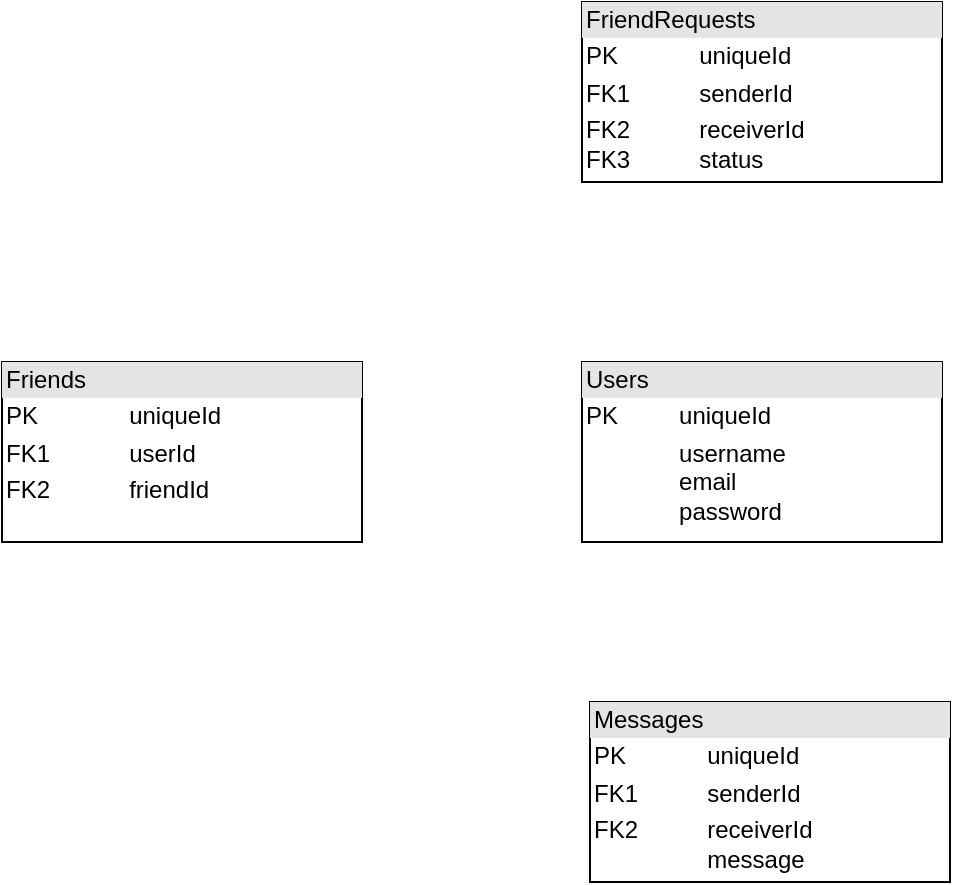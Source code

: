 <mxfile version="16.5.1" type="device" pages="2"><diagram id="IFJYSDlTWk54i2XUHWaH" name="DB Schema"><mxGraphModel dx="673" dy="624" grid="1" gridSize="10" guides="1" tooltips="1" connect="1" arrows="1" fold="1" page="1" pageScale="1" pageWidth="827" pageHeight="1169" math="0" shadow="0"><root><mxCell id="0"/><mxCell id="1" parent="0"/><mxCell id="s0WHTe7nwgUDGKAThb6b-1" value="&lt;div style=&quot;box-sizing: border-box ; width: 100% ; background: #e4e4e4 ; padding: 2px&quot;&gt;Users&lt;/div&gt;&lt;table style=&quot;width: 100% ; font-size: 1em&quot; cellpadding=&quot;2&quot; cellspacing=&quot;0&quot;&gt;&lt;tbody&gt;&lt;tr&gt;&lt;td&gt;PK&lt;/td&gt;&lt;td&gt;uniqueId&lt;/td&gt;&lt;/tr&gt;&lt;tr&gt;&lt;td&gt;&lt;br&gt;&lt;/td&gt;&lt;td&gt;username&lt;br&gt;email&lt;br&gt;password&lt;/td&gt;&lt;/tr&gt;&lt;tr&gt;&lt;td&gt;&lt;br&gt;&lt;/td&gt;&lt;td&gt;&lt;br&gt;&lt;/td&gt;&lt;/tr&gt;&lt;/tbody&gt;&lt;/table&gt;" style="verticalAlign=top;align=left;overflow=fill;html=1;" parent="1" vertex="1"><mxGeometry x="320" y="280" width="180" height="90" as="geometry"/></mxCell><mxCell id="JgKbeSegbvM5AjWJlEWq-1" value="&lt;div style=&quot;box-sizing: border-box ; width: 100% ; background: #e4e4e4 ; padding: 2px&quot;&gt;Friends&lt;/div&gt;&lt;table style=&quot;width: 100% ; font-size: 1em&quot; cellpadding=&quot;2&quot; cellspacing=&quot;0&quot;&gt;&lt;tbody&gt;&lt;tr&gt;&lt;td&gt;PK&lt;/td&gt;&lt;td&gt;uniqueId&lt;/td&gt;&lt;/tr&gt;&lt;tr&gt;&lt;td&gt;FK1&lt;/td&gt;&lt;td&gt;userId&lt;/td&gt;&lt;/tr&gt;&lt;tr&gt;&lt;td&gt;FK2&lt;/td&gt;&lt;td&gt;friendId&lt;/td&gt;&lt;/tr&gt;&lt;/tbody&gt;&lt;/table&gt;" style="verticalAlign=top;align=left;overflow=fill;html=1;" vertex="1" parent="1"><mxGeometry x="30" y="280" width="180" height="90" as="geometry"/></mxCell><mxCell id="JgKbeSegbvM5AjWJlEWq-2" value="&lt;div style=&quot;box-sizing: border-box ; width: 100% ; background: #e4e4e4 ; padding: 2px&quot;&gt;FriendRequests&lt;/div&gt;&lt;table style=&quot;width: 100% ; font-size: 1em&quot; cellpadding=&quot;2&quot; cellspacing=&quot;0&quot;&gt;&lt;tbody&gt;&lt;tr&gt;&lt;td&gt;PK&lt;/td&gt;&lt;td&gt;uniqueId&lt;/td&gt;&lt;/tr&gt;&lt;tr&gt;&lt;td&gt;FK1&lt;/td&gt;&lt;td&gt;senderId&lt;/td&gt;&lt;/tr&gt;&lt;tr&gt;&lt;td&gt;FK2&lt;br&gt;FK3&lt;/td&gt;&lt;td&gt;receiverId&lt;br&gt;status&lt;/td&gt;&lt;/tr&gt;&lt;/tbody&gt;&lt;/table&gt;" style="verticalAlign=top;align=left;overflow=fill;html=1;" vertex="1" parent="1"><mxGeometry x="320" y="100" width="180" height="90" as="geometry"/></mxCell><mxCell id="JgKbeSegbvM5AjWJlEWq-3" value="&lt;div style=&quot;box-sizing: border-box ; width: 100% ; background: #e4e4e4 ; padding: 2px&quot;&gt;Messages&lt;/div&gt;&lt;table style=&quot;width: 100% ; font-size: 1em&quot; cellpadding=&quot;2&quot; cellspacing=&quot;0&quot;&gt;&lt;tbody&gt;&lt;tr&gt;&lt;td&gt;PK&lt;/td&gt;&lt;td&gt;uniqueId&lt;/td&gt;&lt;/tr&gt;&lt;tr&gt;&lt;td&gt;FK1&lt;/td&gt;&lt;td&gt;senderId&lt;/td&gt;&lt;/tr&gt;&lt;tr&gt;&lt;td&gt;FK2&lt;br&gt;&lt;br&gt;&lt;/td&gt;&lt;td&gt;receiverId&lt;br&gt;message&lt;/td&gt;&lt;/tr&gt;&lt;/tbody&gt;&lt;/table&gt;" style="verticalAlign=top;align=left;overflow=fill;html=1;" vertex="1" parent="1"><mxGeometry x="324" y="450" width="180" height="90" as="geometry"/></mxCell></root></mxGraphModel></diagram><diagram id="8OqbAFPK_hmVm2Bs5lqv" name="Class Diagram (User, messages, friends)"><mxGraphModel dx="673" dy="624" grid="1" gridSize="10" guides="1" tooltips="1" connect="1" arrows="1" fold="1" page="1" pageScale="1" pageWidth="827" pageHeight="1169" math="0" shadow="0"><root><mxCell id="nvpQmYBhC9q09GTZ1Mtf-0"/><mxCell id="nvpQmYBhC9q09GTZ1Mtf-1" parent="nvpQmYBhC9q09GTZ1Mtf-0"/><mxCell id="nvpQmYBhC9q09GTZ1Mtf-22" value="User" style="swimlane;fontStyle=1;align=center;verticalAlign=top;childLayout=stackLayout;horizontal=1;startSize=26;horizontalStack=0;resizeParent=1;resizeParentMax=0;resizeLast=0;collapsible=1;marginBottom=0;" vertex="1" parent="nvpQmYBhC9q09GTZ1Mtf-1"><mxGeometry x="270" y="430" width="160" height="164" as="geometry"/></mxCell><mxCell id="nvpQmYBhC9q09GTZ1Mtf-23" value="- id: int&#10;" style="text;strokeColor=none;fillColor=none;align=left;verticalAlign=top;spacingLeft=4;spacingRight=4;overflow=hidden;rotatable=0;points=[[0,0.5],[1,0.5]];portConstraint=eastwest;" vertex="1" parent="nvpQmYBhC9q09GTZ1Mtf-22"><mxGeometry y="26" width="160" height="26" as="geometry"/></mxCell><mxCell id="nvpQmYBhC9q09GTZ1Mtf-4" value="- username: string" style="text;strokeColor=none;fillColor=none;align=left;verticalAlign=top;spacingLeft=4;spacingRight=4;overflow=hidden;rotatable=0;points=[[0,0.5],[1,0.5]];portConstraint=eastwest;" vertex="1" parent="nvpQmYBhC9q09GTZ1Mtf-22"><mxGeometry y="52" width="160" height="26" as="geometry"/></mxCell><mxCell id="nvpQmYBhC9q09GTZ1Mtf-3" value="- network: Network" style="text;strokeColor=none;fillColor=none;align=left;verticalAlign=top;spacingLeft=4;spacingRight=4;overflow=hidden;rotatable=0;points=[[0,0.5],[1,0.5]];portConstraint=eastwest;" vertex="1" parent="nvpQmYBhC9q09GTZ1Mtf-22"><mxGeometry y="78" width="160" height="26" as="geometry"/></mxCell><mxCell id="nvpQmYBhC9q09GTZ1Mtf-11" value="- chats: Chat[]" style="text;strokeColor=none;fillColor=none;align=left;verticalAlign=top;spacingLeft=4;spacingRight=4;overflow=hidden;rotatable=0;points=[[0,0.5],[1,0.5]];portConstraint=eastwest;" vertex="1" parent="nvpQmYBhC9q09GTZ1Mtf-22"><mxGeometry y="104" width="160" height="26" as="geometry"/></mxCell><mxCell id="nvpQmYBhC9q09GTZ1Mtf-24" value="" style="line;strokeWidth=1;fillColor=none;align=left;verticalAlign=middle;spacingTop=-1;spacingLeft=3;spacingRight=3;rotatable=0;labelPosition=right;points=[];portConstraint=eastwest;" vertex="1" parent="nvpQmYBhC9q09GTZ1Mtf-22"><mxGeometry y="130" width="160" height="8" as="geometry"/></mxCell><mxCell id="nvpQmYBhC9q09GTZ1Mtf-25" value="+ method(type): type" style="text;strokeColor=none;fillColor=none;align=left;verticalAlign=top;spacingLeft=4;spacingRight=4;overflow=hidden;rotatable=0;points=[[0,0.5],[1,0.5]];portConstraint=eastwest;" vertex="1" parent="nvpQmYBhC9q09GTZ1Mtf-22"><mxGeometry y="138" width="160" height="26" as="geometry"/></mxCell><mxCell id="nvpQmYBhC9q09GTZ1Mtf-26" value="FriendRequest" style="swimlane;fontStyle=1;align=center;verticalAlign=top;childLayout=stackLayout;horizontal=1;startSize=26;horizontalStack=0;resizeParent=1;resizeParentMax=0;resizeLast=0;collapsible=1;marginBottom=0;" vertex="1" parent="nvpQmYBhC9q09GTZ1Mtf-1"><mxGeometry x="40" y="320" width="160" height="138" as="geometry"/></mxCell><mxCell id="nvpQmYBhC9q09GTZ1Mtf-12" value="- sender: User" style="text;strokeColor=none;fillColor=none;align=left;verticalAlign=top;spacingLeft=4;spacingRight=4;overflow=hidden;rotatable=0;points=[[0,0.5],[1,0.5]];portConstraint=eastwest;" vertex="1" parent="nvpQmYBhC9q09GTZ1Mtf-26"><mxGeometry y="26" width="160" height="26" as="geometry"/></mxCell><mxCell id="nvpQmYBhC9q09GTZ1Mtf-13" value="- receiver: User" style="text;strokeColor=none;fillColor=none;align=left;verticalAlign=top;spacingLeft=4;spacingRight=4;overflow=hidden;rotatable=0;points=[[0,0.5],[1,0.5]];portConstraint=eastwest;" vertex="1" parent="nvpQmYBhC9q09GTZ1Mtf-26"><mxGeometry y="52" width="160" height="26" as="geometry"/></mxCell><mxCell id="nvpQmYBhC9q09GTZ1Mtf-27" value="- status: ENUM" style="text;strokeColor=none;fillColor=none;align=left;verticalAlign=top;spacingLeft=4;spacingRight=4;overflow=hidden;rotatable=0;points=[[0,0.5],[1,0.5]];portConstraint=eastwest;" vertex="1" parent="nvpQmYBhC9q09GTZ1Mtf-26"><mxGeometry y="78" width="160" height="26" as="geometry"/></mxCell><mxCell id="nvpQmYBhC9q09GTZ1Mtf-28" value="" style="line;strokeWidth=1;fillColor=none;align=left;verticalAlign=middle;spacingTop=-1;spacingLeft=3;spacingRight=3;rotatable=0;labelPosition=right;points=[];portConstraint=eastwest;" vertex="1" parent="nvpQmYBhC9q09GTZ1Mtf-26"><mxGeometry y="104" width="160" height="8" as="geometry"/></mxCell><mxCell id="nvpQmYBhC9q09GTZ1Mtf-29" value="+ method(type): type" style="text;strokeColor=none;fillColor=none;align=left;verticalAlign=top;spacingLeft=4;spacingRight=4;overflow=hidden;rotatable=0;points=[[0,0.5],[1,0.5]];portConstraint=eastwest;" vertex="1" parent="nvpQmYBhC9q09GTZ1Mtf-26"><mxGeometry y="112" width="160" height="26" as="geometry"/></mxCell><mxCell id="nvpQmYBhC9q09GTZ1Mtf-30" value="Chat" style="swimlane;fontStyle=1;align=center;verticalAlign=top;childLayout=stackLayout;horizontal=1;startSize=26;horizontalStack=0;resizeParent=1;resizeParentMax=0;resizeLast=0;collapsible=1;marginBottom=0;" vertex="1" parent="nvpQmYBhC9q09GTZ1Mtf-1"><mxGeometry x="300" y="130" width="160" height="138" as="geometry"/></mxCell><mxCell id="nvpQmYBhC9q09GTZ1Mtf-31" value="- sender: User" style="text;strokeColor=none;fillColor=none;align=left;verticalAlign=top;spacingLeft=4;spacingRight=4;overflow=hidden;rotatable=0;points=[[0,0.5],[1,0.5]];portConstraint=eastwest;" vertex="1" parent="nvpQmYBhC9q09GTZ1Mtf-30"><mxGeometry y="26" width="160" height="26" as="geometry"/></mxCell><mxCell id="nvpQmYBhC9q09GTZ1Mtf-34" value="- receiver: User" style="text;strokeColor=none;fillColor=none;align=left;verticalAlign=top;spacingLeft=4;spacingRight=4;overflow=hidden;rotatable=0;points=[[0,0.5],[1,0.5]];portConstraint=eastwest;" vertex="1" parent="nvpQmYBhC9q09GTZ1Mtf-30"><mxGeometry y="52" width="160" height="26" as="geometry"/></mxCell><mxCell id="nvpQmYBhC9q09GTZ1Mtf-35" value="- messages: Message[]" style="text;strokeColor=none;fillColor=none;align=left;verticalAlign=top;spacingLeft=4;spacingRight=4;overflow=hidden;rotatable=0;points=[[0,0.5],[1,0.5]];portConstraint=eastwest;" vertex="1" parent="nvpQmYBhC9q09GTZ1Mtf-30"><mxGeometry y="78" width="160" height="26" as="geometry"/></mxCell><mxCell id="nvpQmYBhC9q09GTZ1Mtf-32" value="" style="line;strokeWidth=1;fillColor=none;align=left;verticalAlign=middle;spacingTop=-1;spacingLeft=3;spacingRight=3;rotatable=0;labelPosition=right;points=[];portConstraint=eastwest;" vertex="1" parent="nvpQmYBhC9q09GTZ1Mtf-30"><mxGeometry y="104" width="160" height="8" as="geometry"/></mxCell><mxCell id="nvpQmYBhC9q09GTZ1Mtf-33" value="+ method(type): type" style="text;strokeColor=none;fillColor=none;align=left;verticalAlign=top;spacingLeft=4;spacingRight=4;overflow=hidden;rotatable=0;points=[[0,0.5],[1,0.5]];portConstraint=eastwest;" vertex="1" parent="nvpQmYBhC9q09GTZ1Mtf-30"><mxGeometry y="112" width="160" height="26" as="geometry"/></mxCell><mxCell id="nvpQmYBhC9q09GTZ1Mtf-36" value="Message" style="swimlane;fontStyle=1;align=center;verticalAlign=top;childLayout=stackLayout;horizontal=1;startSize=26;horizontalStack=0;resizeParent=1;resizeParentMax=0;resizeLast=0;collapsible=1;marginBottom=0;" vertex="1" parent="nvpQmYBhC9q09GTZ1Mtf-1"><mxGeometry x="510" y="292" width="160" height="138" as="geometry"/></mxCell><mxCell id="nvpQmYBhC9q09GTZ1Mtf-37" value="- messageNumber: int" style="text;strokeColor=none;fillColor=none;align=left;verticalAlign=top;spacingLeft=4;spacingRight=4;overflow=hidden;rotatable=0;points=[[0,0.5],[1,0.5]];portConstraint=eastwest;" vertex="1" parent="nvpQmYBhC9q09GTZ1Mtf-36"><mxGeometry y="26" width="160" height="26" as="geometry"/></mxCell><mxCell id="nvpQmYBhC9q09GTZ1Mtf-40" value="- authorId" style="text;strokeColor=none;fillColor=none;align=left;verticalAlign=top;spacingLeft=4;spacingRight=4;overflow=hidden;rotatable=0;points=[[0,0.5],[1,0.5]];portConstraint=eastwest;" vertex="1" parent="nvpQmYBhC9q09GTZ1Mtf-36"><mxGeometry y="52" width="160" height="26" as="geometry"/></mxCell><mxCell id="nvpQmYBhC9q09GTZ1Mtf-41" value="- text: string" style="text;strokeColor=none;fillColor=none;align=left;verticalAlign=top;spacingLeft=4;spacingRight=4;overflow=hidden;rotatable=0;points=[[0,0.5],[1,0.5]];portConstraint=eastwest;" vertex="1" parent="nvpQmYBhC9q09GTZ1Mtf-36"><mxGeometry y="78" width="160" height="26" as="geometry"/></mxCell><mxCell id="nvpQmYBhC9q09GTZ1Mtf-38" value="" style="line;strokeWidth=1;fillColor=none;align=left;verticalAlign=middle;spacingTop=-1;spacingLeft=3;spacingRight=3;rotatable=0;labelPosition=right;points=[];portConstraint=eastwest;" vertex="1" parent="nvpQmYBhC9q09GTZ1Mtf-36"><mxGeometry y="104" width="160" height="8" as="geometry"/></mxCell><mxCell id="nvpQmYBhC9q09GTZ1Mtf-39" value="+ method(type): type" style="text;strokeColor=none;fillColor=none;align=left;verticalAlign=top;spacingLeft=4;spacingRight=4;overflow=hidden;rotatable=0;points=[[0,0.5],[1,0.5]];portConstraint=eastwest;" vertex="1" parent="nvpQmYBhC9q09GTZ1Mtf-36"><mxGeometry y="112" width="160" height="26" as="geometry"/></mxCell></root></mxGraphModel></diagram></mxfile>